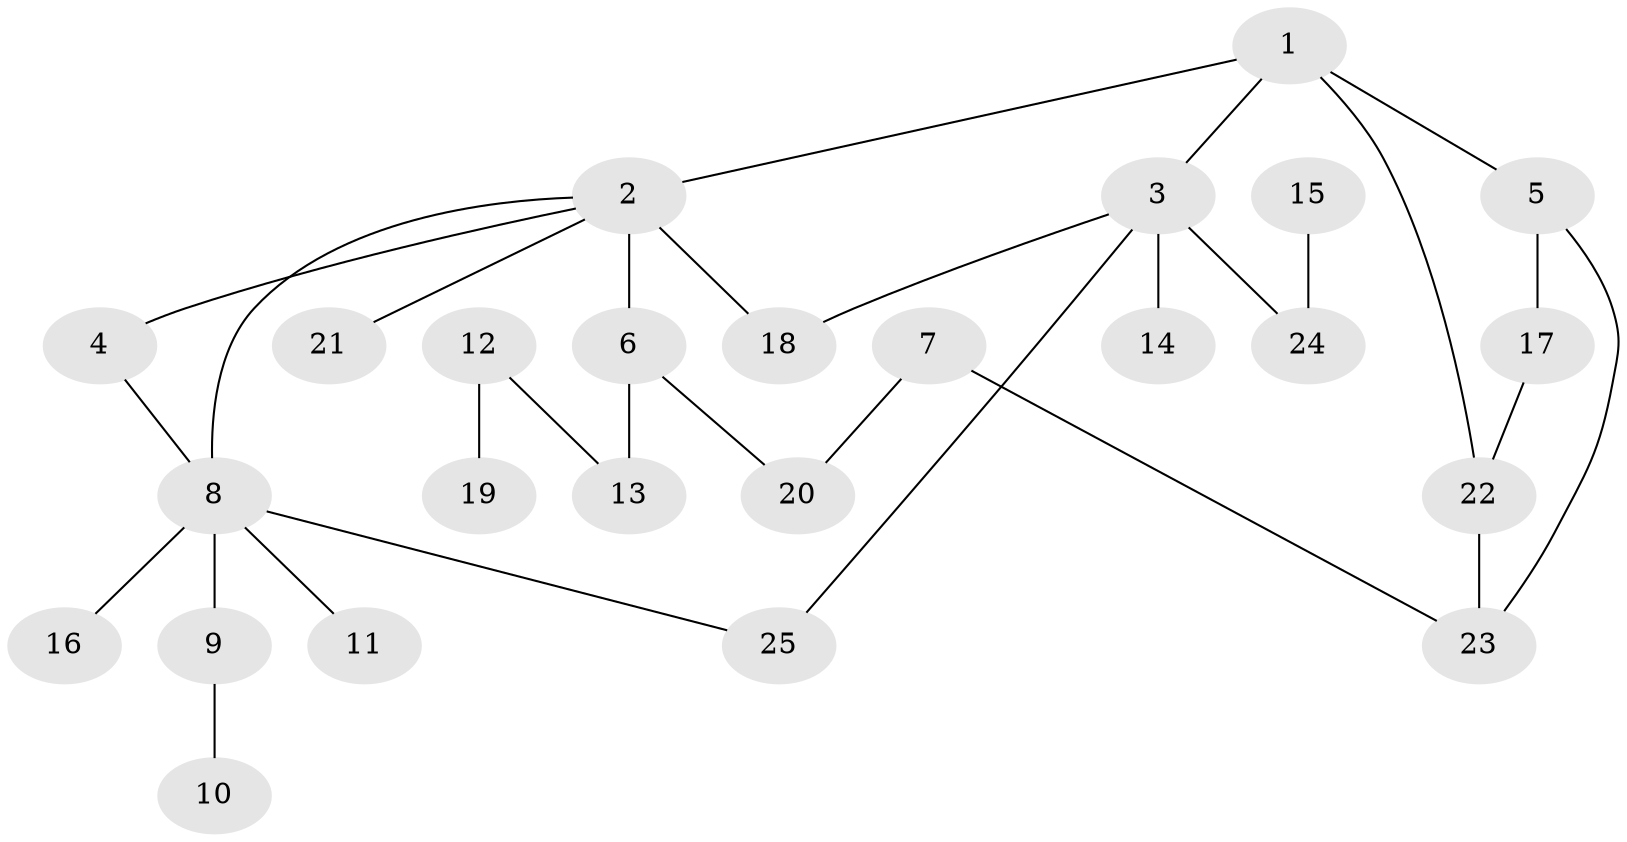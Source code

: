 // original degree distribution, {6: 0.02, 4: 0.1, 2: 0.28, 3: 0.2, 5: 0.04, 1: 0.36}
// Generated by graph-tools (version 1.1) at 2025/01/03/09/25 03:01:04]
// undirected, 25 vertices, 30 edges
graph export_dot {
graph [start="1"]
  node [color=gray90,style=filled];
  1;
  2;
  3;
  4;
  5;
  6;
  7;
  8;
  9;
  10;
  11;
  12;
  13;
  14;
  15;
  16;
  17;
  18;
  19;
  20;
  21;
  22;
  23;
  24;
  25;
  1 -- 2 [weight=1.0];
  1 -- 3 [weight=1.0];
  1 -- 5 [weight=1.0];
  1 -- 22 [weight=1.0];
  2 -- 4 [weight=1.0];
  2 -- 6 [weight=1.0];
  2 -- 8 [weight=1.0];
  2 -- 18 [weight=2.0];
  2 -- 21 [weight=1.0];
  3 -- 14 [weight=1.0];
  3 -- 18 [weight=1.0];
  3 -- 24 [weight=1.0];
  3 -- 25 [weight=1.0];
  4 -- 8 [weight=1.0];
  5 -- 17 [weight=1.0];
  5 -- 23 [weight=1.0];
  6 -- 13 [weight=1.0];
  6 -- 20 [weight=1.0];
  7 -- 20 [weight=1.0];
  7 -- 23 [weight=1.0];
  8 -- 9 [weight=1.0];
  8 -- 11 [weight=1.0];
  8 -- 16 [weight=1.0];
  8 -- 25 [weight=1.0];
  9 -- 10 [weight=1.0];
  12 -- 13 [weight=1.0];
  12 -- 19 [weight=1.0];
  15 -- 24 [weight=1.0];
  17 -- 22 [weight=1.0];
  22 -- 23 [weight=1.0];
}
